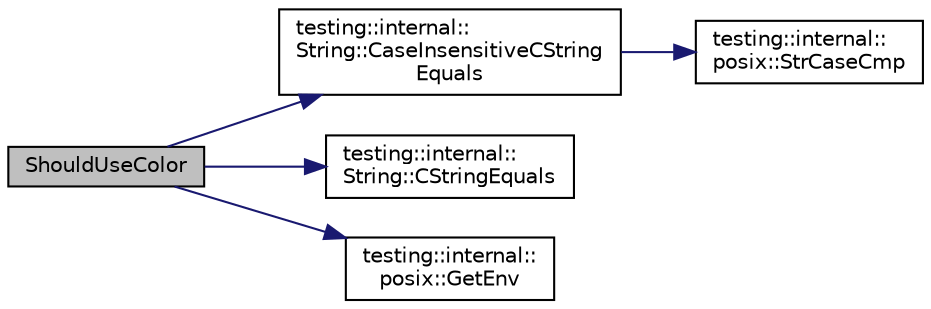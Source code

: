 digraph "ShouldUseColor"
{
 // INTERACTIVE_SVG=YES
 // LATEX_PDF_SIZE
  bgcolor="transparent";
  edge [fontname="Helvetica",fontsize="10",labelfontname="Helvetica",labelfontsize="10"];
  node [fontname="Helvetica",fontsize="10",shape=record];
  rankdir="LR";
  Node1 [label="ShouldUseColor",height=0.2,width=0.4,color="black", fillcolor="grey75", style="filled", fontcolor="black",tooltip=" "];
  Node1 -> Node2 [color="midnightblue",fontsize="10",style="solid",fontname="Helvetica"];
  Node2 [label="testing::internal::\lString::CaseInsensitiveCString\lEquals",height=0.2,width=0.4,color="black",URL="$d2/df8/classtesting_1_1internal_1_1String_a74c3f7f7cf90cc53c995dde20883d922.html#a74c3f7f7cf90cc53c995dde20883d922",tooltip=" "];
  Node2 -> Node3 [color="midnightblue",fontsize="10",style="solid",fontname="Helvetica"];
  Node3 [label="testing::internal::\lposix::StrCaseCmp",height=0.2,width=0.4,color="black",URL="$d0/d81/namespacetesting_1_1internal_1_1posix_a1ef2385a7f8e4c706054da35967e76bd.html#a1ef2385a7f8e4c706054da35967e76bd",tooltip=" "];
  Node1 -> Node4 [color="midnightblue",fontsize="10",style="solid",fontname="Helvetica"];
  Node4 [label="testing::internal::\lString::CStringEquals",height=0.2,width=0.4,color="black",URL="$d2/df8/classtesting_1_1internal_1_1String_ac1abc71678dbb1323757df95de3c5a46.html#ac1abc71678dbb1323757df95de3c5a46",tooltip=" "];
  Node1 -> Node5 [color="midnightblue",fontsize="10",style="solid",fontname="Helvetica"];
  Node5 [label="testing::internal::\lposix::GetEnv",height=0.2,width=0.4,color="black",URL="$d0/d81/namespacetesting_1_1internal_1_1posix_a1d5e3da5a27eed25986859fa83cafe95.html#a1d5e3da5a27eed25986859fa83cafe95",tooltip=" "];
}

